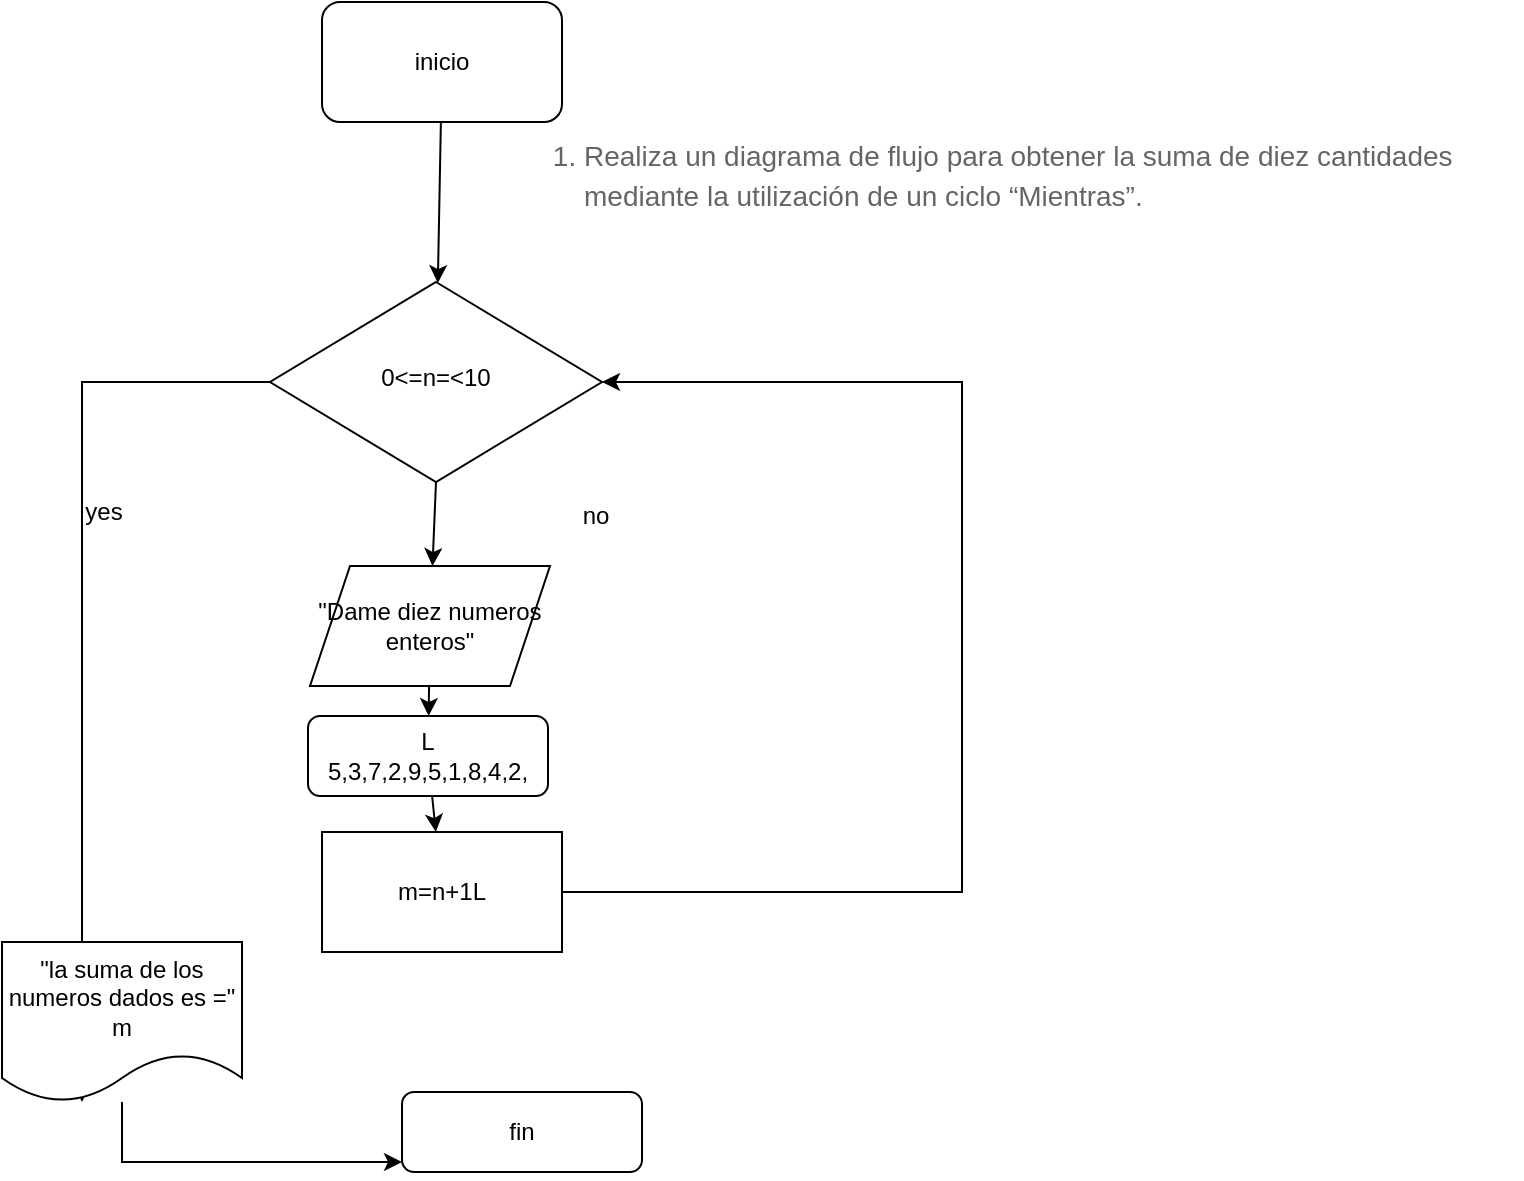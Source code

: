 <mxfile version="21.2.4" type="device">
  <diagram id="C5RBs43oDa-KdzZeNtuy" name="Page-1">
    <mxGraphModel dx="1318" dy="465" grid="1" gridSize="10" guides="1" tooltips="1" connect="1" arrows="1" fold="1" page="1" pageScale="1" pageWidth="827" pageHeight="1169" math="0" shadow="0">
      <root>
        <mxCell id="WIyWlLk6GJQsqaUBKTNV-0" />
        <mxCell id="WIyWlLk6GJQsqaUBKTNV-1" parent="WIyWlLk6GJQsqaUBKTNV-0" />
        <mxCell id="WIyWlLk6GJQsqaUBKTNV-3" value="L&lt;br&gt;5,3,7,2,9,5,1,8,4,2," style="rounded=1;whiteSpace=wrap;html=1;fontSize=12;glass=0;strokeWidth=1;shadow=0;" parent="WIyWlLk6GJQsqaUBKTNV-1" vertex="1">
          <mxGeometry x="173" y="377" width="120" height="40" as="geometry" />
        </mxCell>
        <mxCell id="WIyWlLk6GJQsqaUBKTNV-6" value="0&amp;lt;=n=&amp;lt;10" style="rhombus;whiteSpace=wrap;html=1;shadow=0;fontFamily=Helvetica;fontSize=12;align=center;strokeWidth=1;spacing=6;spacingTop=-4;" parent="WIyWlLk6GJQsqaUBKTNV-1" vertex="1">
          <mxGeometry x="154" y="160" width="166" height="100" as="geometry" />
        </mxCell>
        <mxCell id="WIyWlLk6GJQsqaUBKTNV-11" value="fin" style="rounded=1;whiteSpace=wrap;html=1;fontSize=12;glass=0;strokeWidth=1;shadow=0;" parent="WIyWlLk6GJQsqaUBKTNV-1" vertex="1">
          <mxGeometry x="220" y="565" width="120" height="40" as="geometry" />
        </mxCell>
        <mxCell id="1Cm5-BtH0BtdrAK7_OAe-0" value="m=n+1L" style="rounded=0;whiteSpace=wrap;html=1;" parent="WIyWlLk6GJQsqaUBKTNV-1" vertex="1">
          <mxGeometry x="180" y="435" width="120" height="60" as="geometry" />
        </mxCell>
        <mxCell id="1Cm5-BtH0BtdrAK7_OAe-7" value="" style="endArrow=classic;html=1;rounded=0;exitX=0.5;exitY=1;exitDx=0;exitDy=0;" parent="WIyWlLk6GJQsqaUBKTNV-1" source="WIyWlLk6GJQsqaUBKTNV-6" target="jgLLW5TrSUxowUwKjPBB-1" edge="1">
          <mxGeometry width="50" height="50" relative="1" as="geometry">
            <mxPoint x="390" y="300" as="sourcePoint" />
            <mxPoint x="440" y="250" as="targetPoint" />
          </mxGeometry>
        </mxCell>
        <mxCell id="1Cm5-BtH0BtdrAK7_OAe-8" value="yes" style="text;strokeColor=none;align=center;fillColor=none;html=1;verticalAlign=middle;whiteSpace=wrap;rounded=0;" parent="WIyWlLk6GJQsqaUBKTNV-1" vertex="1">
          <mxGeometry x="41" y="260" width="60" height="30" as="geometry" />
        </mxCell>
        <mxCell id="1Cm5-BtH0BtdrAK7_OAe-9" value="" style="endArrow=classic;html=1;rounded=0;exitX=1;exitY=0.5;exitDx=0;exitDy=0;" parent="WIyWlLk6GJQsqaUBKTNV-1" source="1Cm5-BtH0BtdrAK7_OAe-0" target="WIyWlLk6GJQsqaUBKTNV-6" edge="1">
          <mxGeometry width="50" height="50" relative="1" as="geometry">
            <mxPoint x="390" y="300" as="sourcePoint" />
            <mxPoint x="440" y="250" as="targetPoint" />
            <Array as="points">
              <mxPoint x="500" y="465" />
              <mxPoint x="500" y="210" />
            </Array>
          </mxGeometry>
        </mxCell>
        <mxCell id="1Cm5-BtH0BtdrAK7_OAe-13" value="" style="endArrow=classic;html=1;rounded=0;" parent="WIyWlLk6GJQsqaUBKTNV-1" source="WIyWlLk6GJQsqaUBKTNV-6" target="jgLLW5TrSUxowUwKjPBB-7" edge="1">
          <mxGeometry width="50" height="50" relative="1" as="geometry">
            <mxPoint x="70" y="320" as="sourcePoint" />
            <mxPoint x="120" y="270" as="targetPoint" />
            <Array as="points">
              <mxPoint x="60" y="210" />
              <mxPoint x="60" y="570" />
            </Array>
          </mxGeometry>
        </mxCell>
        <mxCell id="1Cm5-BtH0BtdrAK7_OAe-14" value="no" style="text;html=1;strokeColor=none;fillColor=none;align=center;verticalAlign=middle;whiteSpace=wrap;rounded=0;" parent="WIyWlLk6GJQsqaUBKTNV-1" vertex="1">
          <mxGeometry x="287" y="262" width="60" height="30" as="geometry" />
        </mxCell>
        <mxCell id="jgLLW5TrSUxowUwKjPBB-0" value="inicio" style="rounded=1;whiteSpace=wrap;html=1;" vertex="1" parent="WIyWlLk6GJQsqaUBKTNV-1">
          <mxGeometry x="180" y="20" width="120" height="60" as="geometry" />
        </mxCell>
        <mxCell id="jgLLW5TrSUxowUwKjPBB-1" value="&quot;Dame diez numeros enteros&quot;" style="shape=parallelogram;perimeter=parallelogramPerimeter;whiteSpace=wrap;html=1;fixedSize=1;" vertex="1" parent="WIyWlLk6GJQsqaUBKTNV-1">
          <mxGeometry x="174" y="302" width="120" height="60" as="geometry" />
        </mxCell>
        <mxCell id="jgLLW5TrSUxowUwKjPBB-5" value="" style="endArrow=classic;html=1;rounded=0;" edge="1" parent="WIyWlLk6GJQsqaUBKTNV-1" source="jgLLW5TrSUxowUwKjPBB-1" target="WIyWlLk6GJQsqaUBKTNV-3">
          <mxGeometry width="50" height="50" relative="1" as="geometry">
            <mxPoint x="390" y="260" as="sourcePoint" />
            <mxPoint x="440" y="210" as="targetPoint" />
          </mxGeometry>
        </mxCell>
        <mxCell id="jgLLW5TrSUxowUwKjPBB-6" value="" style="endArrow=classic;html=1;rounded=0;" edge="1" parent="WIyWlLk6GJQsqaUBKTNV-1" source="WIyWlLk6GJQsqaUBKTNV-3" target="1Cm5-BtH0BtdrAK7_OAe-0">
          <mxGeometry width="50" height="50" relative="1" as="geometry">
            <mxPoint x="390" y="380" as="sourcePoint" />
            <mxPoint x="440" y="330" as="targetPoint" />
          </mxGeometry>
        </mxCell>
        <mxCell id="jgLLW5TrSUxowUwKjPBB-7" value="&quot;la suma de los numeros dados es =&quot; m" style="shape=document;whiteSpace=wrap;html=1;boundedLbl=1;" vertex="1" parent="WIyWlLk6GJQsqaUBKTNV-1">
          <mxGeometry x="20" y="490" width="120" height="80" as="geometry" />
        </mxCell>
        <mxCell id="jgLLW5TrSUxowUwKjPBB-8" value="" style="endArrow=classic;html=1;rounded=0;entryX=0;entryY=0.875;entryDx=0;entryDy=0;entryPerimeter=0;" edge="1" parent="WIyWlLk6GJQsqaUBKTNV-1" source="jgLLW5TrSUxowUwKjPBB-7" target="WIyWlLk6GJQsqaUBKTNV-11">
          <mxGeometry width="50" height="50" relative="1" as="geometry">
            <mxPoint x="390" y="440" as="sourcePoint" />
            <mxPoint x="440" y="390" as="targetPoint" />
            <Array as="points">
              <mxPoint x="80" y="600" />
            </Array>
          </mxGeometry>
        </mxCell>
        <mxCell id="jgLLW5TrSUxowUwKjPBB-9" value="" style="endArrow=classic;html=1;rounded=0;" edge="1" parent="WIyWlLk6GJQsqaUBKTNV-1" source="jgLLW5TrSUxowUwKjPBB-0" target="WIyWlLk6GJQsqaUBKTNV-6">
          <mxGeometry width="50" height="50" relative="1" as="geometry">
            <mxPoint x="510" y="240" as="sourcePoint" />
            <mxPoint x="560" y="190" as="targetPoint" />
          </mxGeometry>
        </mxCell>
        <mxCell id="jgLLW5TrSUxowUwKjPBB-10" value="&lt;ol style=&quot;padding: 0px; margin: 0px 0px 10px 2.5em; color: rgb(101, 101, 101); font-family: &amp;quot;Century Gothic&amp;quot;, Arial, Helvetica, sans-serif; font-size: 14px; text-align: left; background-color: rgb(255, 255, 255);&quot; id=&quot;yui_3_17_2_1_1683094139225_116&quot;&gt;&lt;li style=&quot;line-height: 20px;&quot; id=&quot;yui_3_17_2_1_1683094139225_115&quot;&gt;Realiza un diagrama de flujo para obtener la suma de diez cantidades mediante la utilización de un ciclo “Mientras”.&lt;/li&gt;&lt;/ol&gt;" style="text;html=1;strokeColor=none;fillColor=none;align=center;verticalAlign=middle;whiteSpace=wrap;rounded=0;" vertex="1" parent="WIyWlLk6GJQsqaUBKTNV-1">
          <mxGeometry x="275" y="90" width="505" height="41" as="geometry" />
        </mxCell>
      </root>
    </mxGraphModel>
  </diagram>
</mxfile>
